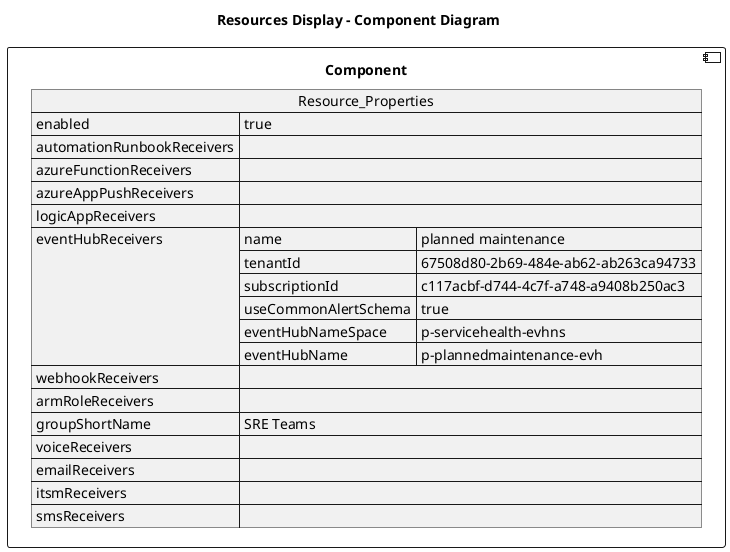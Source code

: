 @startuml

title Resources Display - Component Diagram

component Component {

json  Resource_Properties {
  "enabled": true,
  "automationRunbookReceivers": [],
  "azureFunctionReceivers": [],
  "azureAppPushReceivers": [],
  "logicAppReceivers": [],
  "eventHubReceivers": [
    {
      "name": "planned maintenance",
      "tenantId": "67508d80-2b69-484e-ab62-ab263ca94733",
      "subscriptionId": "c117acbf-d744-4c7f-a748-a9408b250ac3",
      "useCommonAlertSchema": true,
      "eventHubNameSpace": "p-servicehealth-evhns",
      "eventHubName": "p-plannedmaintenance-evh"
    }
  ],
  "webhookReceivers": [],
  "armRoleReceivers": [],
  "groupShortName": "SRE Teams",
  "voiceReceivers": [],
  "emailReceivers": [],
  "itsmReceivers": [],
  "smsReceivers": []
}
}
@enduml
